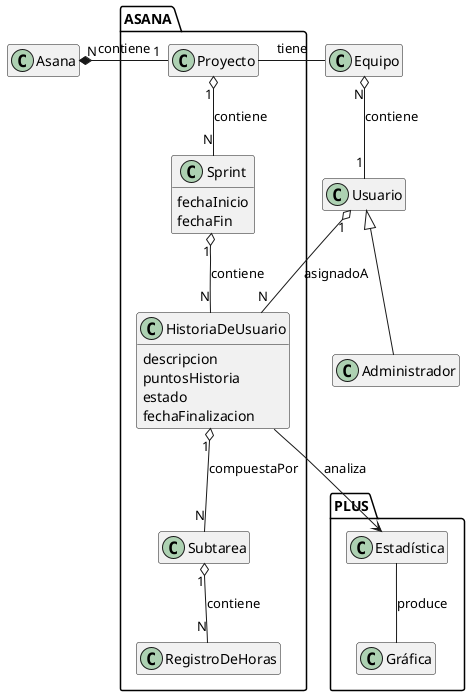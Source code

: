 @startuml
hide empty members

    class Asana {
    }
package "ASANA" {
    class Proyecto {
    }
    class Sprint {
        fechaInicio
        fechaFin
    }
    class HistoriaDeUsuario {
        descripcion
        puntosHistoria
        estado
        fechaFinalizacion
    }
    class Subtarea {
    }
    class RegistroDeHoras {

    }

    Asana "N" *-right- "1" Proyecto : contiene
    Proyecto "1" o-- "N" Sprint : contiene
    Sprint "1" o-- "N" HistoriaDeUsuario : contiene
    HistoriaDeUsuario "1" o-- "N" Subtarea : compuestaPor
    Subtarea "1" o-- "N" RegistroDeHoras : contiene
    
}

class Administrador
class Usuario {

}
class Equipo {
}


Equipo -left Proyecto : tiene
Usuario <|-- Administrador
    Usuario "1" o-- "N" HistoriaDeUsuario : asignadoA


Equipo "N" o-- "1" Usuario : contiene

package "PLUS" {
    class Estadística {
    }
    class Gráfica {
    }
    
    Estadística -- Gráfica : produce
}

HistoriaDeUsuario --> Estadística : analiza

@enduml
